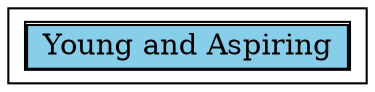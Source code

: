 digraph G { 
node [shape = name]; 
rankdir=LR; 
2[label=  <<table border= "1 " cellspacing= " 0 "><tr>
<td BGCOLOR= "skyblue"> Young and Aspiring </td> </tr> 
</table>>]; 
}
